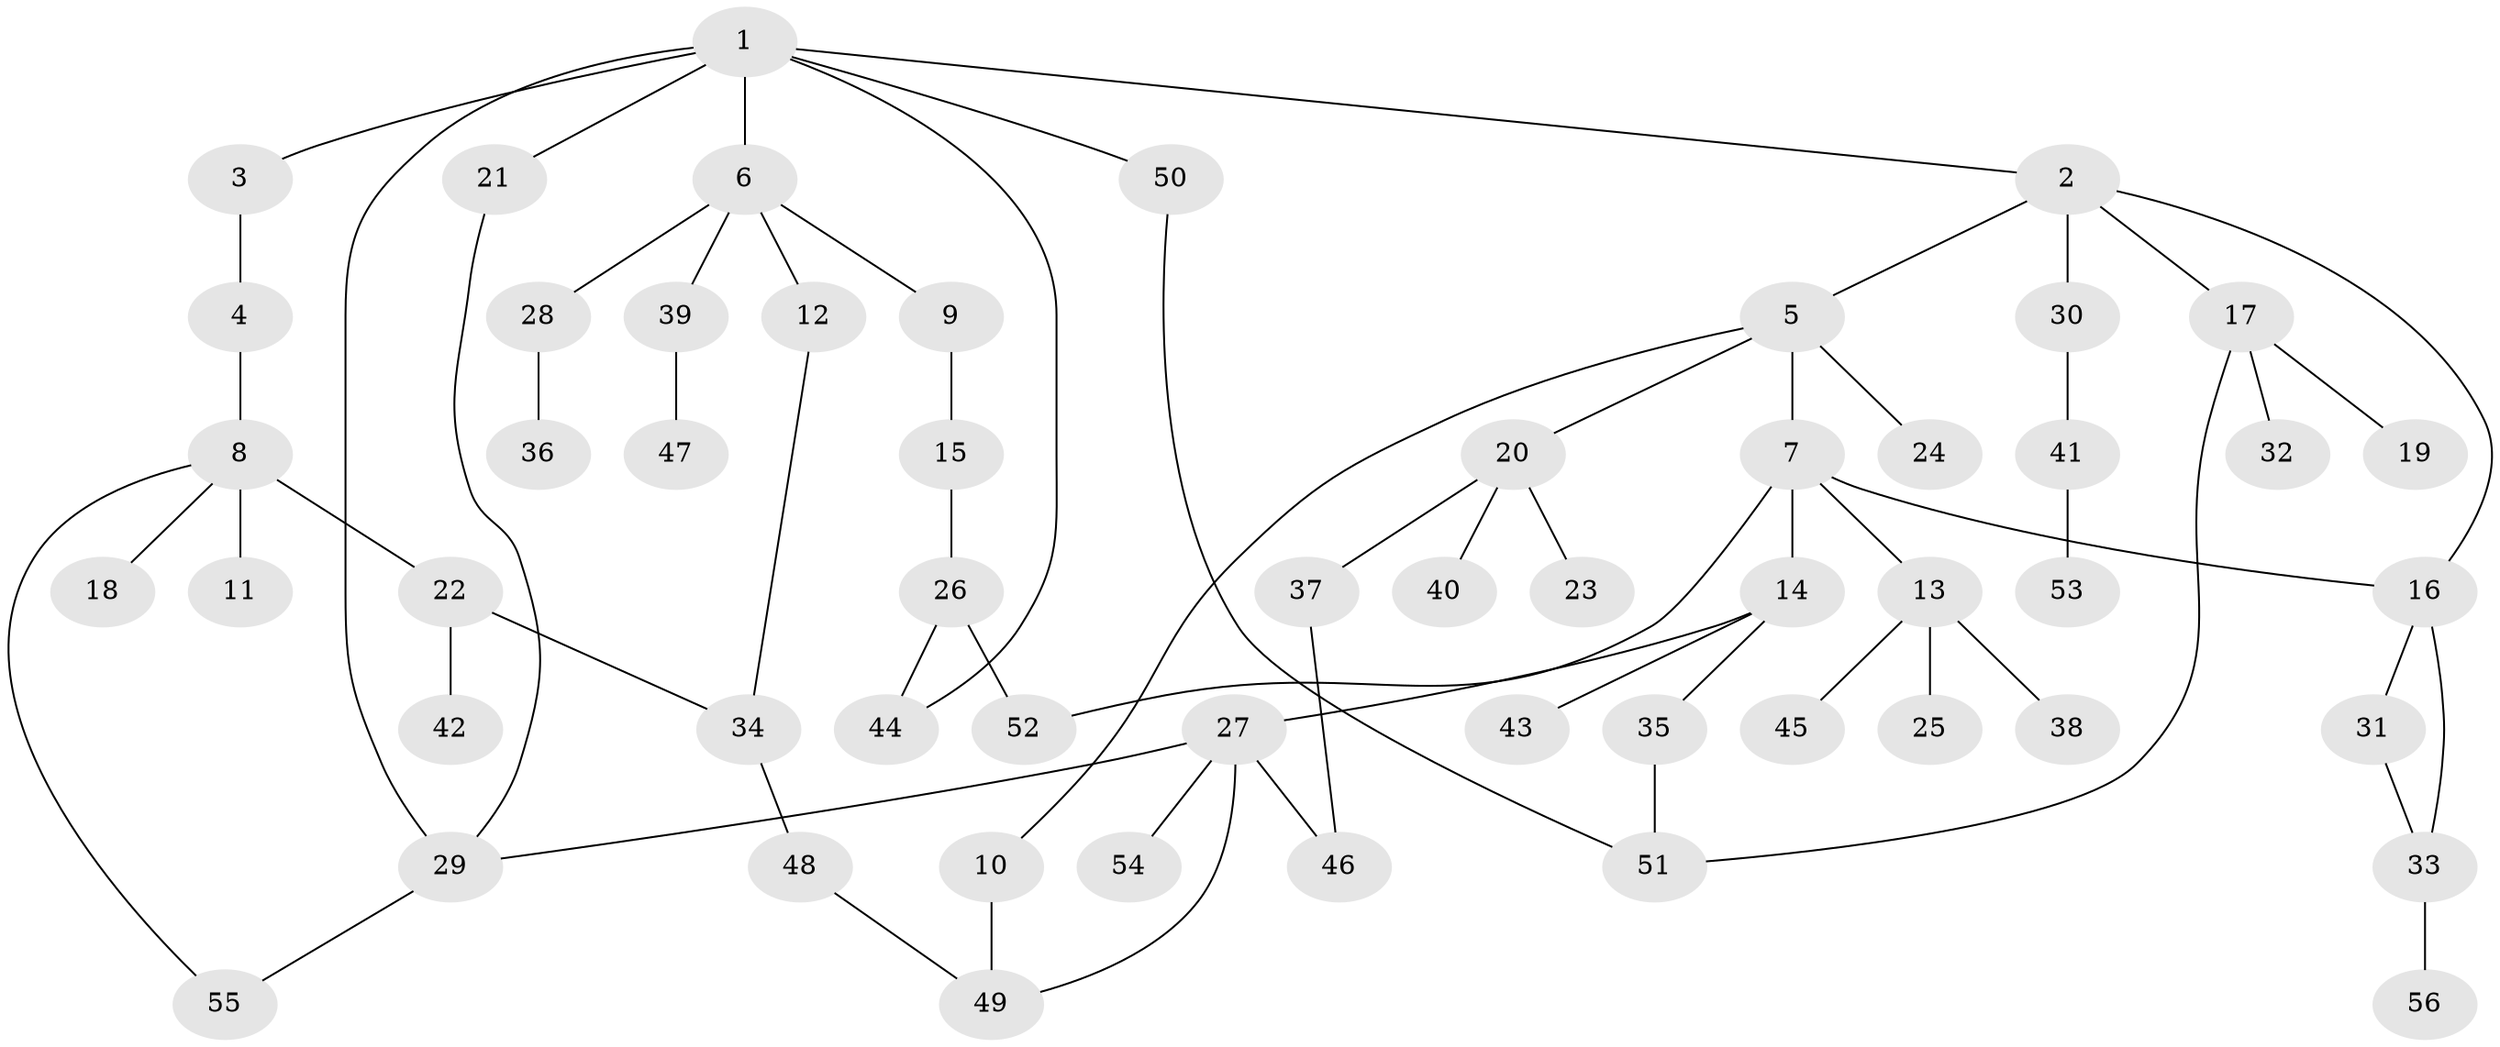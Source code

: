 // coarse degree distribution, {6: 0.02564102564102564, 8: 0.02564102564102564, 2: 0.3076923076923077, 5: 0.10256410256410256, 1: 0.28205128205128205, 3: 0.23076923076923078, 4: 0.02564102564102564}
// Generated by graph-tools (version 1.1) at 2025/23/03/03/25 07:23:34]
// undirected, 56 vertices, 68 edges
graph export_dot {
graph [start="1"]
  node [color=gray90,style=filled];
  1;
  2;
  3;
  4;
  5;
  6;
  7;
  8;
  9;
  10;
  11;
  12;
  13;
  14;
  15;
  16;
  17;
  18;
  19;
  20;
  21;
  22;
  23;
  24;
  25;
  26;
  27;
  28;
  29;
  30;
  31;
  32;
  33;
  34;
  35;
  36;
  37;
  38;
  39;
  40;
  41;
  42;
  43;
  44;
  45;
  46;
  47;
  48;
  49;
  50;
  51;
  52;
  53;
  54;
  55;
  56;
  1 -- 2;
  1 -- 3;
  1 -- 6;
  1 -- 21;
  1 -- 44;
  1 -- 50;
  1 -- 29;
  2 -- 5;
  2 -- 16;
  2 -- 17;
  2 -- 30;
  3 -- 4;
  4 -- 8;
  5 -- 7;
  5 -- 10;
  5 -- 20;
  5 -- 24;
  6 -- 9;
  6 -- 12;
  6 -- 28;
  6 -- 39;
  7 -- 13;
  7 -- 14;
  7 -- 52;
  7 -- 16;
  8 -- 11;
  8 -- 18;
  8 -- 22;
  8 -- 55;
  9 -- 15;
  10 -- 49;
  12 -- 34;
  13 -- 25;
  13 -- 38;
  13 -- 45;
  14 -- 27;
  14 -- 35;
  14 -- 43;
  15 -- 26;
  16 -- 31;
  16 -- 33;
  17 -- 19;
  17 -- 32;
  17 -- 51;
  20 -- 23;
  20 -- 37;
  20 -- 40;
  21 -- 29;
  22 -- 34;
  22 -- 42;
  26 -- 52;
  26 -- 44;
  27 -- 29;
  27 -- 46;
  27 -- 54;
  27 -- 49;
  28 -- 36;
  29 -- 55;
  30 -- 41;
  31 -- 33;
  33 -- 56;
  34 -- 48;
  35 -- 51;
  37 -- 46;
  39 -- 47;
  41 -- 53;
  48 -- 49;
  50 -- 51;
}
